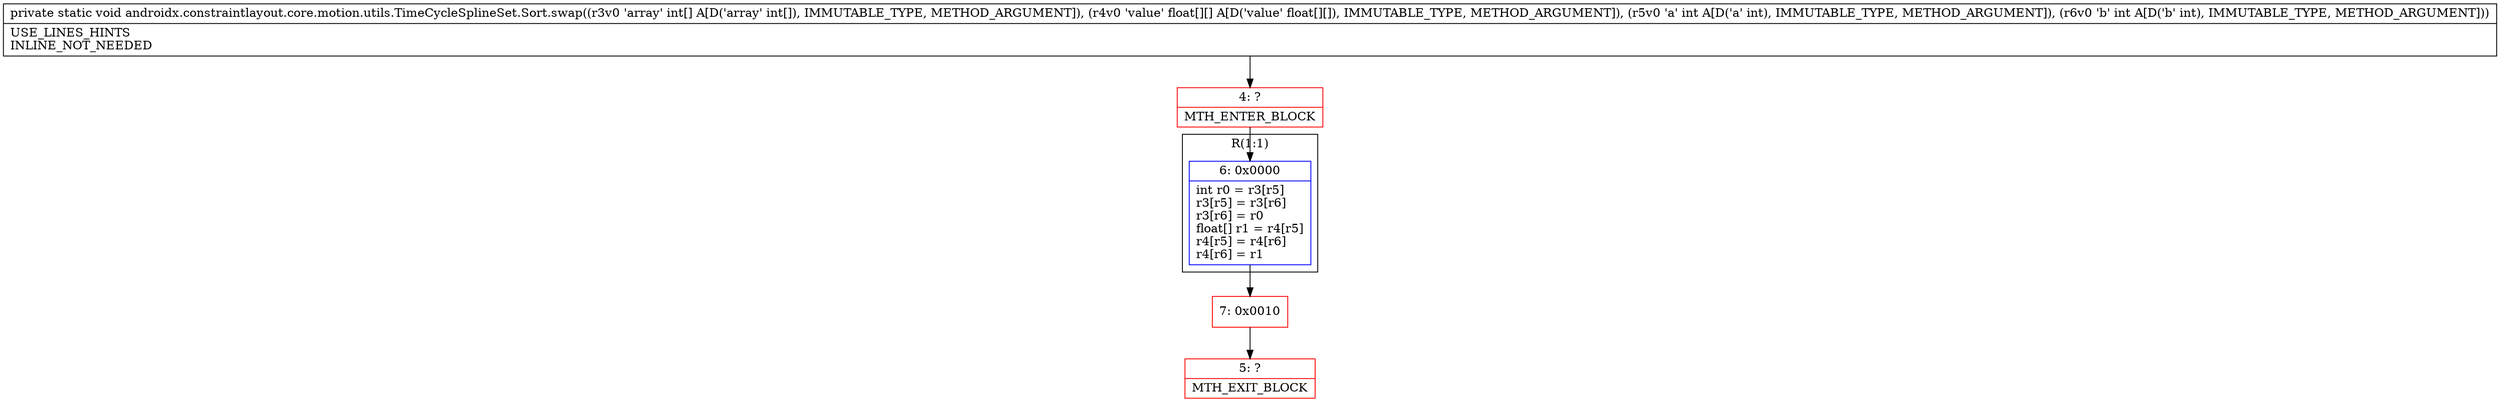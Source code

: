 digraph "CFG forandroidx.constraintlayout.core.motion.utils.TimeCycleSplineSet.Sort.swap([I[[FII)V" {
subgraph cluster_Region_874375448 {
label = "R(1:1)";
node [shape=record,color=blue];
Node_6 [shape=record,label="{6\:\ 0x0000|int r0 = r3[r5]\lr3[r5] = r3[r6]\lr3[r6] = r0\lfloat[] r1 = r4[r5]\lr4[r5] = r4[r6]\lr4[r6] = r1\l}"];
}
Node_4 [shape=record,color=red,label="{4\:\ ?|MTH_ENTER_BLOCK\l}"];
Node_7 [shape=record,color=red,label="{7\:\ 0x0010}"];
Node_5 [shape=record,color=red,label="{5\:\ ?|MTH_EXIT_BLOCK\l}"];
MethodNode[shape=record,label="{private static void androidx.constraintlayout.core.motion.utils.TimeCycleSplineSet.Sort.swap((r3v0 'array' int[] A[D('array' int[]), IMMUTABLE_TYPE, METHOD_ARGUMENT]), (r4v0 'value' float[][] A[D('value' float[][]), IMMUTABLE_TYPE, METHOD_ARGUMENT]), (r5v0 'a' int A[D('a' int), IMMUTABLE_TYPE, METHOD_ARGUMENT]), (r6v0 'b' int A[D('b' int), IMMUTABLE_TYPE, METHOD_ARGUMENT]))  | USE_LINES_HINTS\lINLINE_NOT_NEEDED\l}"];
MethodNode -> Node_4;Node_6 -> Node_7;
Node_4 -> Node_6;
Node_7 -> Node_5;
}

